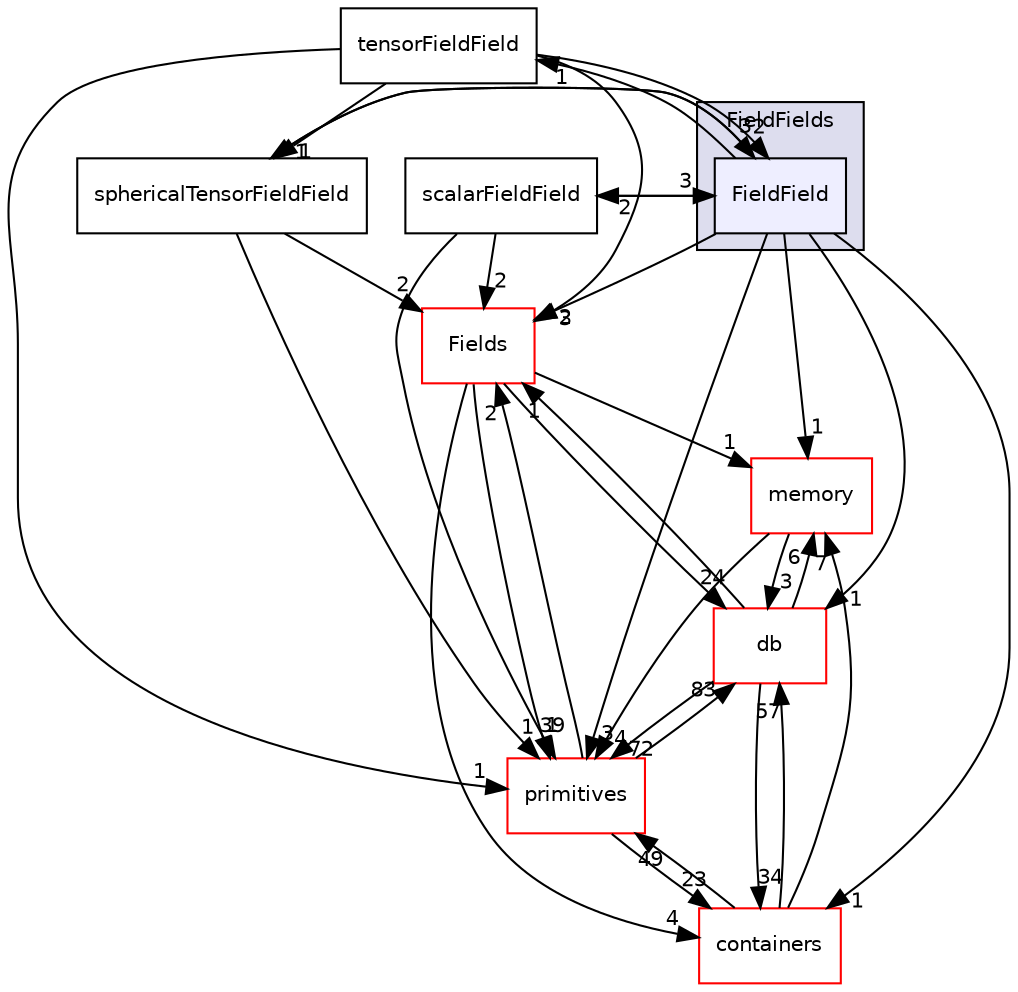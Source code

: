 digraph "src/OpenFOAM/fields/FieldFields/FieldField" {
  bgcolor=transparent;
  compound=true
  node [ fontsize="10", fontname="Helvetica"];
  edge [ labelfontsize="10", labelfontname="Helvetica"];
  subgraph clusterdir_8eb3a7b50b56ddbfb00a2ddef0a44ff7 {
    graph [ bgcolor="#ddddee", pencolor="black", label="FieldFields" fontname="Helvetica", fontsize="10", URL="dir_8eb3a7b50b56ddbfb00a2ddef0a44ff7.html"]
  dir_6a165c25c7671b109f1487b039c5c2a6 [shape=box, label="FieldField", style="filled", fillcolor="#eeeeff", pencolor="black", URL="dir_6a165c25c7671b109f1487b039c5c2a6.html"];
  }
  dir_7d364942a13d3ce50f6681364b448a98 [shape=box label="Fields" color="red" URL="dir_7d364942a13d3ce50f6681364b448a98.html"];
  dir_385a22dcc2f7120acb0f1a7a832b3b8d [shape=box label="memory" color="red" URL="dir_385a22dcc2f7120acb0f1a7a832b3b8d.html"];
  dir_329200a62fbb643b3a79027a467246b8 [shape=box label="tensorFieldField" URL="dir_329200a62fbb643b3a79027a467246b8.html"];
  dir_19d0872053bde092be81d7fe3f56cbf7 [shape=box label="containers" color="red" URL="dir_19d0872053bde092be81d7fe3f56cbf7.html"];
  dir_63c634f7a7cfd679ac26c67fb30fc32f [shape=box label="db" color="red" URL="dir_63c634f7a7cfd679ac26c67fb30fc32f.html"];
  dir_3e50f45338116b169052b428016851aa [shape=box label="primitives" color="red" URL="dir_3e50f45338116b169052b428016851aa.html"];
  dir_a5ca28bbfda614847e1853631bcb3472 [shape=box label="sphericalTensorFieldField" URL="dir_a5ca28bbfda614847e1853631bcb3472.html"];
  dir_9532f5f87ef7d0421d1a65aa038fac73 [shape=box label="scalarFieldField" URL="dir_9532f5f87ef7d0421d1a65aa038fac73.html"];
  dir_7d364942a13d3ce50f6681364b448a98->dir_385a22dcc2f7120acb0f1a7a832b3b8d [headlabel="1", labeldistance=1.5 headhref="dir_002037_002220.html"];
  dir_7d364942a13d3ce50f6681364b448a98->dir_19d0872053bde092be81d7fe3f56cbf7 [headlabel="4", labeldistance=1.5 headhref="dir_002037_001901.html"];
  dir_7d364942a13d3ce50f6681364b448a98->dir_63c634f7a7cfd679ac26c67fb30fc32f [headlabel="24", labeldistance=1.5 headhref="dir_002037_001952.html"];
  dir_7d364942a13d3ce50f6681364b448a98->dir_3e50f45338116b169052b428016851aa [headlabel="39", labeldistance=1.5 headhref="dir_002037_002324.html"];
  dir_385a22dcc2f7120acb0f1a7a832b3b8d->dir_63c634f7a7cfd679ac26c67fb30fc32f [headlabel="3", labeldistance=1.5 headhref="dir_002220_001952.html"];
  dir_385a22dcc2f7120acb0f1a7a832b3b8d->dir_3e50f45338116b169052b428016851aa [headlabel="4", labeldistance=1.5 headhref="dir_002220_002324.html"];
  dir_6a165c25c7671b109f1487b039c5c2a6->dir_7d364942a13d3ce50f6681364b448a98 [headlabel="3", labeldistance=1.5 headhref="dir_002029_002037.html"];
  dir_6a165c25c7671b109f1487b039c5c2a6->dir_385a22dcc2f7120acb0f1a7a832b3b8d [headlabel="1", labeldistance=1.5 headhref="dir_002029_002220.html"];
  dir_6a165c25c7671b109f1487b039c5c2a6->dir_329200a62fbb643b3a79027a467246b8 [headlabel="1", labeldistance=1.5 headhref="dir_002029_002034.html"];
  dir_6a165c25c7671b109f1487b039c5c2a6->dir_19d0872053bde092be81d7fe3f56cbf7 [headlabel="1", labeldistance=1.5 headhref="dir_002029_001901.html"];
  dir_6a165c25c7671b109f1487b039c5c2a6->dir_63c634f7a7cfd679ac26c67fb30fc32f [headlabel="1", labeldistance=1.5 headhref="dir_002029_001952.html"];
  dir_6a165c25c7671b109f1487b039c5c2a6->dir_3e50f45338116b169052b428016851aa [headlabel="3", labeldistance=1.5 headhref="dir_002029_002324.html"];
  dir_6a165c25c7671b109f1487b039c5c2a6->dir_a5ca28bbfda614847e1853631bcb3472 [headlabel="1", labeldistance=1.5 headhref="dir_002029_002032.html"];
  dir_6a165c25c7671b109f1487b039c5c2a6->dir_9532f5f87ef7d0421d1a65aa038fac73 [headlabel="2", labeldistance=1.5 headhref="dir_002029_002031.html"];
  dir_329200a62fbb643b3a79027a467246b8->dir_7d364942a13d3ce50f6681364b448a98 [headlabel="2", labeldistance=1.5 headhref="dir_002034_002037.html"];
  dir_329200a62fbb643b3a79027a467246b8->dir_6a165c25c7671b109f1487b039c5c2a6 [headlabel="2", labeldistance=1.5 headhref="dir_002034_002029.html"];
  dir_329200a62fbb643b3a79027a467246b8->dir_3e50f45338116b169052b428016851aa [headlabel="1", labeldistance=1.5 headhref="dir_002034_002324.html"];
  dir_329200a62fbb643b3a79027a467246b8->dir_a5ca28bbfda614847e1853631bcb3472 [headlabel="1", labeldistance=1.5 headhref="dir_002034_002032.html"];
  dir_19d0872053bde092be81d7fe3f56cbf7->dir_385a22dcc2f7120acb0f1a7a832b3b8d [headlabel="7", labeldistance=1.5 headhref="dir_001901_002220.html"];
  dir_19d0872053bde092be81d7fe3f56cbf7->dir_63c634f7a7cfd679ac26c67fb30fc32f [headlabel="57", labeldistance=1.5 headhref="dir_001901_001952.html"];
  dir_19d0872053bde092be81d7fe3f56cbf7->dir_3e50f45338116b169052b428016851aa [headlabel="49", labeldistance=1.5 headhref="dir_001901_002324.html"];
  dir_63c634f7a7cfd679ac26c67fb30fc32f->dir_7d364942a13d3ce50f6681364b448a98 [headlabel="1", labeldistance=1.5 headhref="dir_001952_002037.html"];
  dir_63c634f7a7cfd679ac26c67fb30fc32f->dir_385a22dcc2f7120acb0f1a7a832b3b8d [headlabel="6", labeldistance=1.5 headhref="dir_001952_002220.html"];
  dir_63c634f7a7cfd679ac26c67fb30fc32f->dir_19d0872053bde092be81d7fe3f56cbf7 [headlabel="34", labeldistance=1.5 headhref="dir_001952_001901.html"];
  dir_63c634f7a7cfd679ac26c67fb30fc32f->dir_3e50f45338116b169052b428016851aa [headlabel="72", labeldistance=1.5 headhref="dir_001952_002324.html"];
  dir_3e50f45338116b169052b428016851aa->dir_7d364942a13d3ce50f6681364b448a98 [headlabel="2", labeldistance=1.5 headhref="dir_002324_002037.html"];
  dir_3e50f45338116b169052b428016851aa->dir_19d0872053bde092be81d7fe3f56cbf7 [headlabel="23", labeldistance=1.5 headhref="dir_002324_001901.html"];
  dir_3e50f45338116b169052b428016851aa->dir_63c634f7a7cfd679ac26c67fb30fc32f [headlabel="83", labeldistance=1.5 headhref="dir_002324_001952.html"];
  dir_a5ca28bbfda614847e1853631bcb3472->dir_7d364942a13d3ce50f6681364b448a98 [headlabel="2", labeldistance=1.5 headhref="dir_002032_002037.html"];
  dir_a5ca28bbfda614847e1853631bcb3472->dir_6a165c25c7671b109f1487b039c5c2a6 [headlabel="3", labeldistance=1.5 headhref="dir_002032_002029.html"];
  dir_a5ca28bbfda614847e1853631bcb3472->dir_3e50f45338116b169052b428016851aa [headlabel="1", labeldistance=1.5 headhref="dir_002032_002324.html"];
  dir_9532f5f87ef7d0421d1a65aa038fac73->dir_7d364942a13d3ce50f6681364b448a98 [headlabel="2", labeldistance=1.5 headhref="dir_002031_002037.html"];
  dir_9532f5f87ef7d0421d1a65aa038fac73->dir_6a165c25c7671b109f1487b039c5c2a6 [headlabel="3", labeldistance=1.5 headhref="dir_002031_002029.html"];
  dir_9532f5f87ef7d0421d1a65aa038fac73->dir_3e50f45338116b169052b428016851aa [headlabel="1", labeldistance=1.5 headhref="dir_002031_002324.html"];
}
